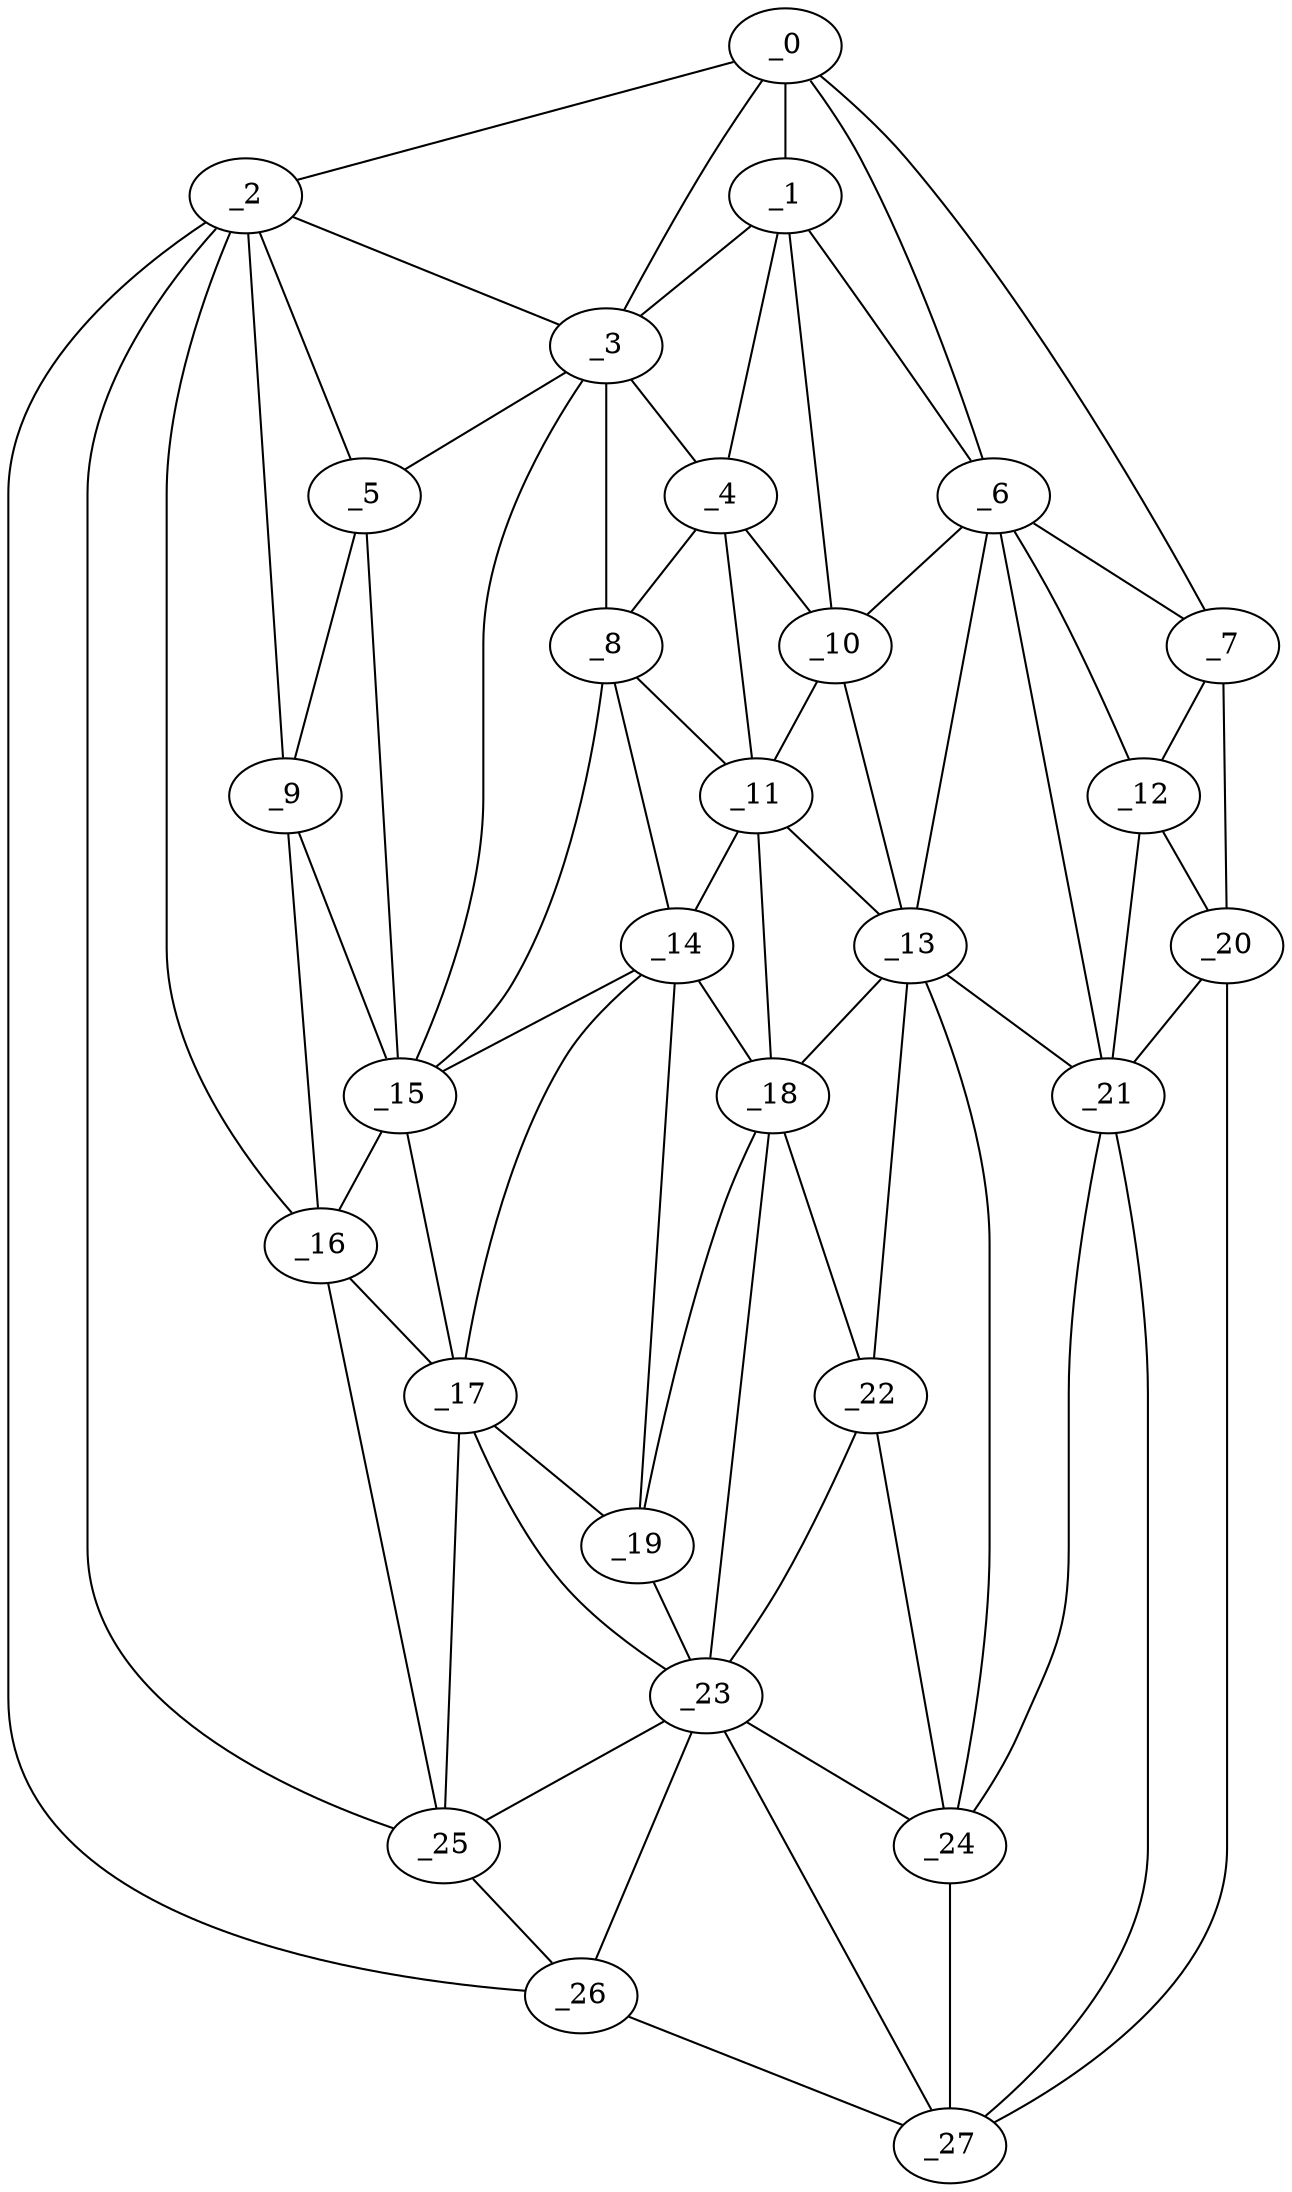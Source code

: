 graph "obj13__15.gxl" {
	_0	 [x=30,
		y=31];
	_1	 [x=36,
		y=38];
	_0 -- _1	 [valence=1];
	_2	 [x=38,
		y=113];
	_0 -- _2	 [valence=1];
	_3	 [x=42,
		y=70];
	_0 -- _3	 [valence=1];
	_6	 [x=51,
		y=22];
	_0 -- _6	 [valence=2];
	_7	 [x=54,
		y=5];
	_0 -- _7	 [valence=1];
	_1 -- _3	 [valence=2];
	_4	 [x=44,
		y=64];
	_1 -- _4	 [valence=2];
	_1 -- _6	 [valence=2];
	_10	 [x=55,
		y=51];
	_1 -- _10	 [valence=2];
	_2 -- _3	 [valence=2];
	_5	 [x=48,
		y=103];
	_2 -- _5	 [valence=1];
	_9	 [x=54,
		y=103];
	_2 -- _9	 [valence=2];
	_16	 [x=69,
		y=104];
	_2 -- _16	 [valence=2];
	_25	 [x=89,
		y=117];
	_2 -- _25	 [valence=1];
	_26	 [x=95,
		y=125];
	_2 -- _26	 [valence=1];
	_3 -- _4	 [valence=1];
	_3 -- _5	 [valence=2];
	_8	 [x=54,
		y=69];
	_3 -- _8	 [valence=2];
	_15	 [x=65,
		y=83];
	_3 -- _15	 [valence=1];
	_4 -- _8	 [valence=2];
	_4 -- _10	 [valence=2];
	_11	 [x=55,
		y=60];
	_4 -- _11	 [valence=2];
	_5 -- _9	 [valence=1];
	_5 -- _15	 [valence=2];
	_6 -- _7	 [valence=2];
	_6 -- _10	 [valence=2];
	_12	 [x=64,
		y=10];
	_6 -- _12	 [valence=2];
	_13	 [x=64,
		y=49];
	_6 -- _13	 [valence=1];
	_21	 [x=80,
		y=24];
	_6 -- _21	 [valence=2];
	_7 -- _12	 [valence=2];
	_20	 [x=77,
		y=5];
	_7 -- _20	 [valence=1];
	_8 -- _11	 [valence=1];
	_14	 [x=65,
		y=69];
	_8 -- _14	 [valence=2];
	_8 -- _15	 [valence=2];
	_9 -- _15	 [valence=2];
	_9 -- _16	 [valence=1];
	_10 -- _11	 [valence=1];
	_10 -- _13	 [valence=2];
	_11 -- _13	 [valence=1];
	_11 -- _14	 [valence=1];
	_18	 [x=72,
		y=56];
	_11 -- _18	 [valence=2];
	_12 -- _20	 [valence=1];
	_12 -- _21	 [valence=1];
	_13 -- _18	 [valence=2];
	_13 -- _21	 [valence=2];
	_22	 [x=82,
		y=54];
	_13 -- _22	 [valence=2];
	_24	 [x=88,
		y=41];
	_13 -- _24	 [valence=1];
	_14 -- _15	 [valence=1];
	_17	 [x=70,
		y=82];
	_14 -- _17	 [valence=2];
	_14 -- _18	 [valence=2];
	_19	 [x=75,
		y=66];
	_14 -- _19	 [valence=2];
	_15 -- _16	 [valence=1];
	_15 -- _17	 [valence=2];
	_16 -- _17	 [valence=1];
	_16 -- _25	 [valence=2];
	_17 -- _19	 [valence=2];
	_23	 [x=83,
		y=64];
	_17 -- _23	 [valence=1];
	_17 -- _25	 [valence=2];
	_18 -- _19	 [valence=2];
	_18 -- _22	 [valence=2];
	_18 -- _23	 [valence=2];
	_19 -- _23	 [valence=2];
	_20 -- _21	 [valence=2];
	_27	 [x=99,
		y=29];
	_20 -- _27	 [valence=1];
	_21 -- _24	 [valence=2];
	_21 -- _27	 [valence=1];
	_22 -- _23	 [valence=2];
	_22 -- _24	 [valence=2];
	_23 -- _24	 [valence=2];
	_23 -- _25	 [valence=2];
	_23 -- _26	 [valence=2];
	_23 -- _27	 [valence=1];
	_24 -- _27	 [valence=2];
	_25 -- _26	 [valence=2];
	_26 -- _27	 [valence=1];
}
